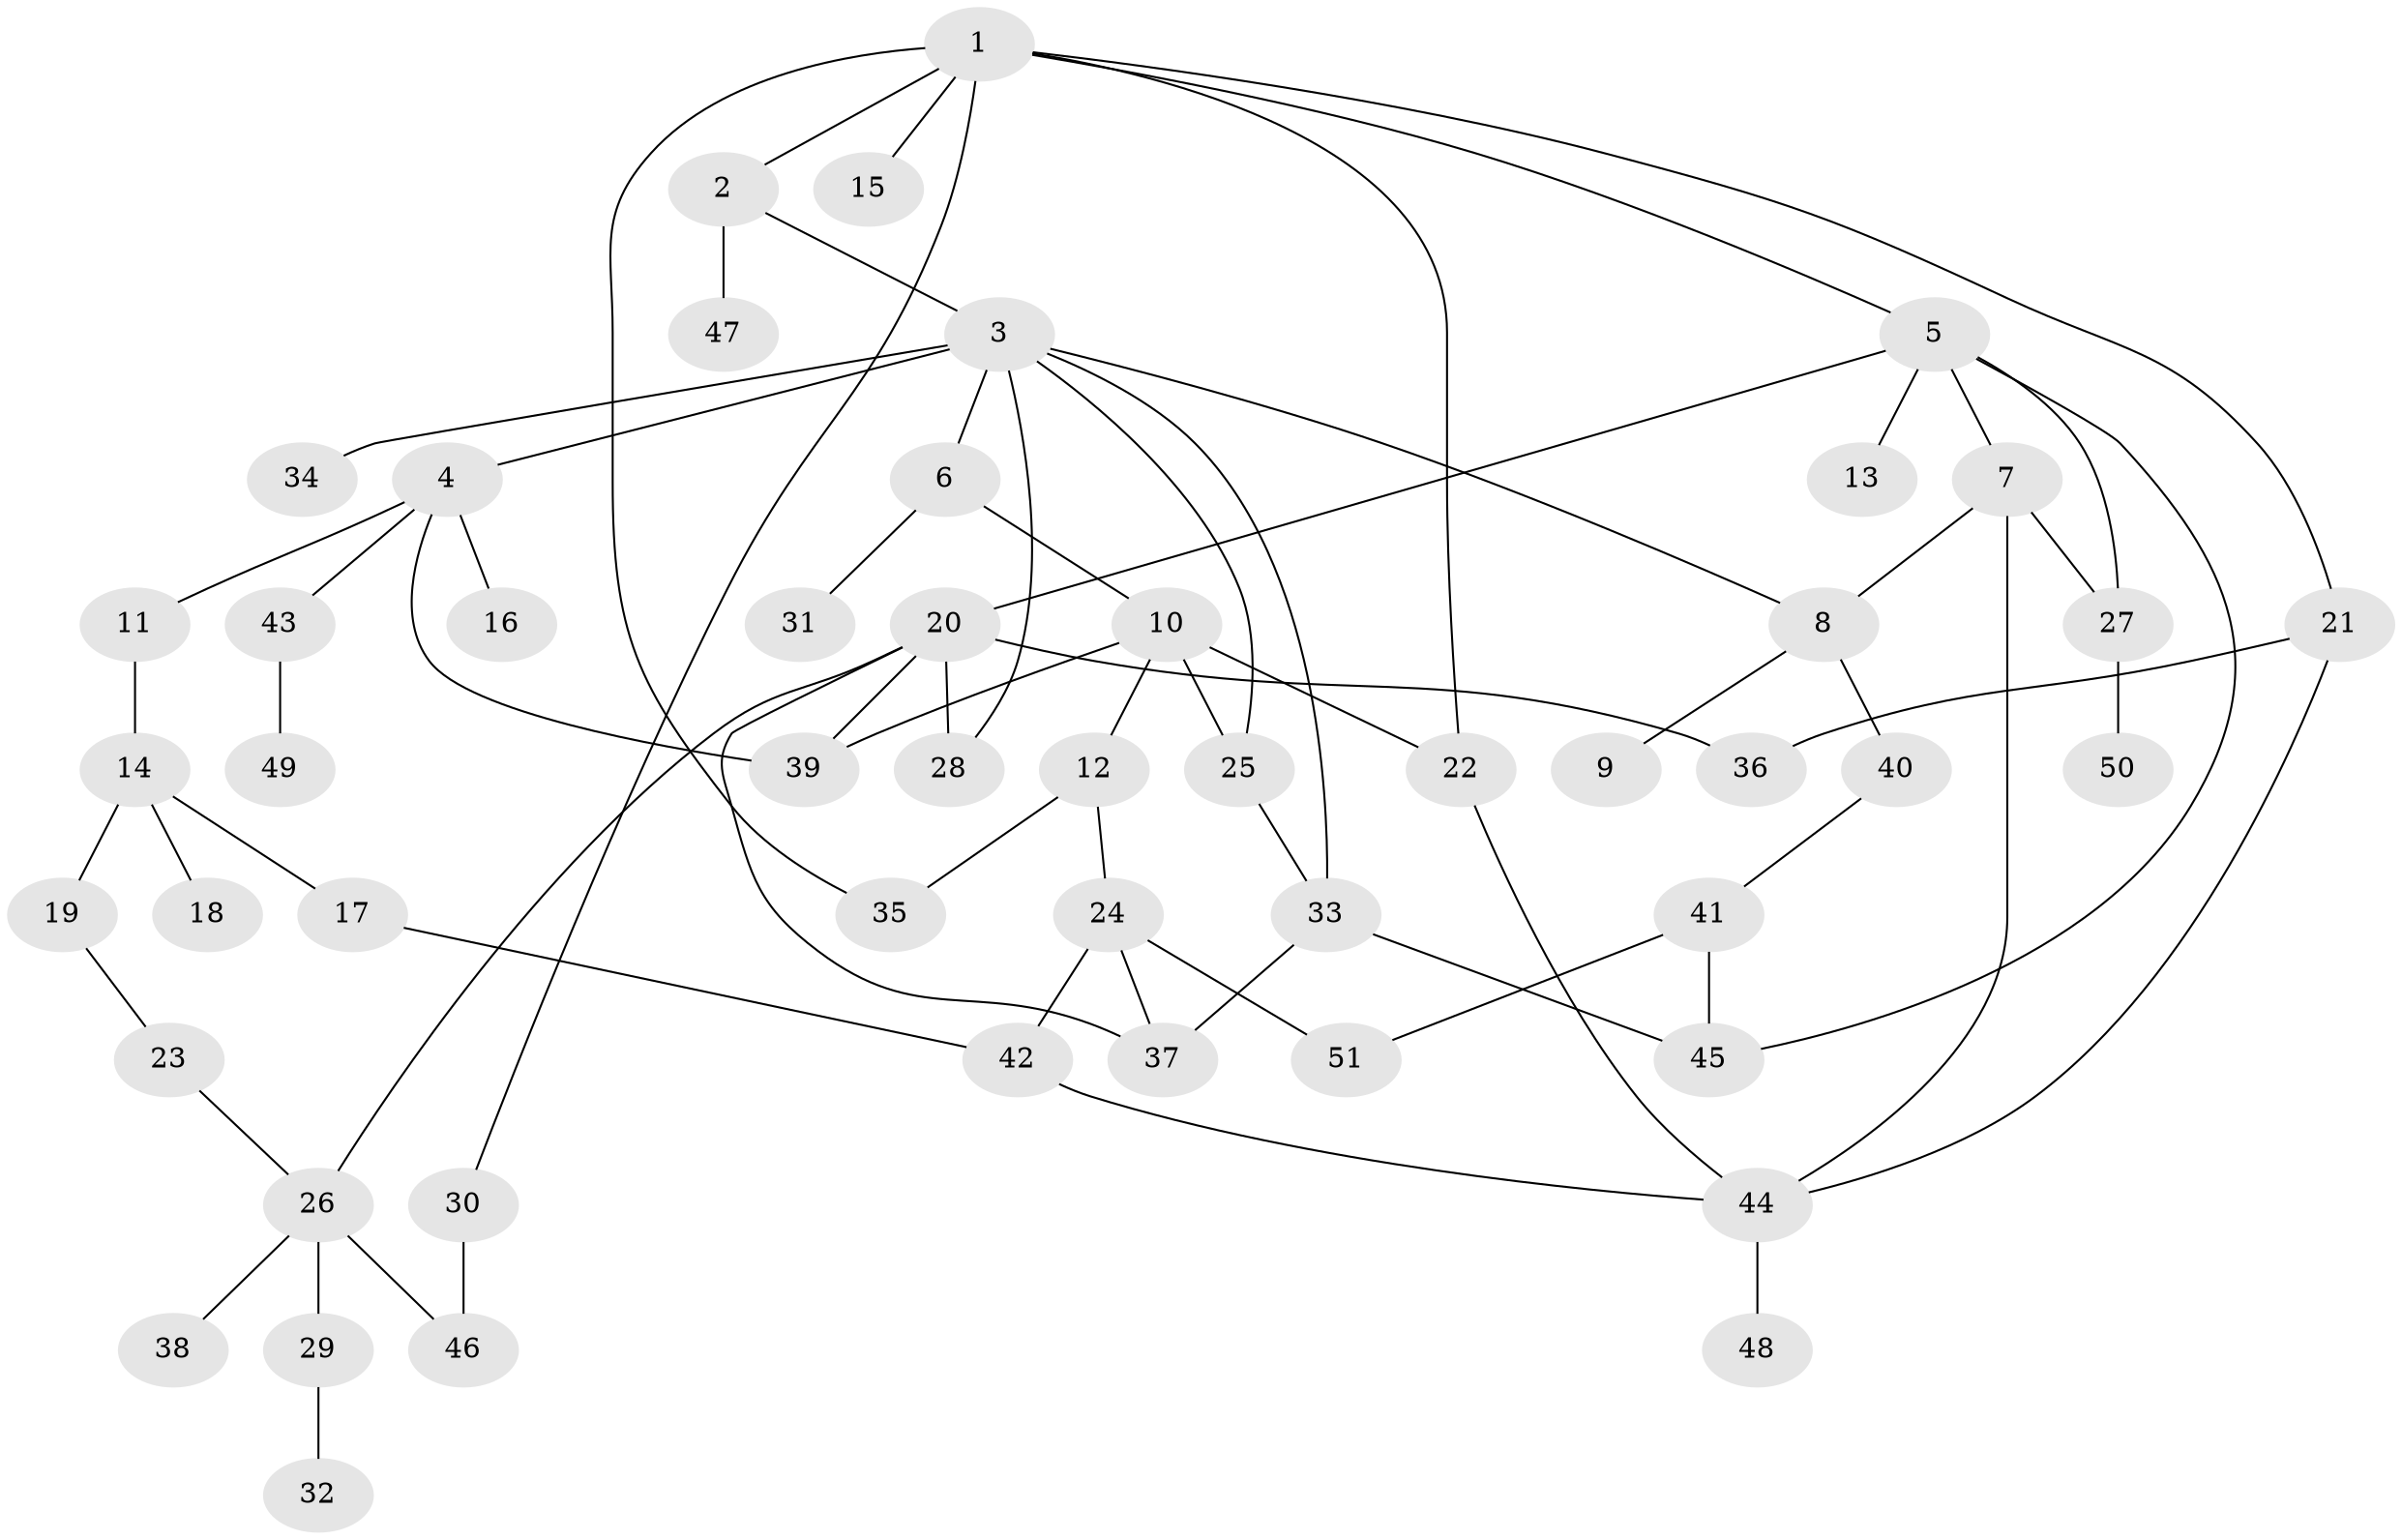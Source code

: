 // Generated by graph-tools (version 1.1) at 2025/01/03/09/25 03:01:05]
// undirected, 51 vertices, 71 edges
graph export_dot {
graph [start="1"]
  node [color=gray90,style=filled];
  1;
  2;
  3;
  4;
  5;
  6;
  7;
  8;
  9;
  10;
  11;
  12;
  13;
  14;
  15;
  16;
  17;
  18;
  19;
  20;
  21;
  22;
  23;
  24;
  25;
  26;
  27;
  28;
  29;
  30;
  31;
  32;
  33;
  34;
  35;
  36;
  37;
  38;
  39;
  40;
  41;
  42;
  43;
  44;
  45;
  46;
  47;
  48;
  49;
  50;
  51;
  1 -- 2;
  1 -- 5;
  1 -- 15;
  1 -- 21;
  1 -- 30;
  1 -- 22;
  1 -- 35;
  2 -- 3;
  2 -- 47;
  3 -- 4;
  3 -- 6;
  3 -- 8;
  3 -- 34;
  3 -- 28;
  3 -- 33;
  3 -- 25;
  4 -- 11;
  4 -- 16;
  4 -- 39;
  4 -- 43;
  5 -- 7;
  5 -- 13;
  5 -- 20;
  5 -- 27;
  5 -- 45;
  6 -- 10;
  6 -- 31;
  7 -- 27;
  7 -- 8;
  7 -- 44;
  8 -- 9;
  8 -- 40;
  10 -- 12;
  10 -- 22;
  10 -- 25;
  10 -- 39;
  11 -- 14;
  12 -- 24;
  12 -- 35;
  14 -- 17;
  14 -- 18;
  14 -- 19;
  17 -- 42;
  19 -- 23;
  20 -- 28;
  20 -- 36;
  20 -- 39;
  20 -- 37;
  20 -- 26;
  21 -- 44;
  21 -- 36;
  22 -- 44;
  23 -- 26;
  24 -- 42;
  24 -- 51;
  24 -- 37;
  25 -- 33;
  26 -- 29;
  26 -- 38;
  26 -- 46;
  27 -- 50;
  29 -- 32;
  30 -- 46;
  33 -- 37;
  33 -- 45;
  40 -- 41;
  41 -- 51;
  41 -- 45;
  42 -- 44;
  43 -- 49;
  44 -- 48;
}
